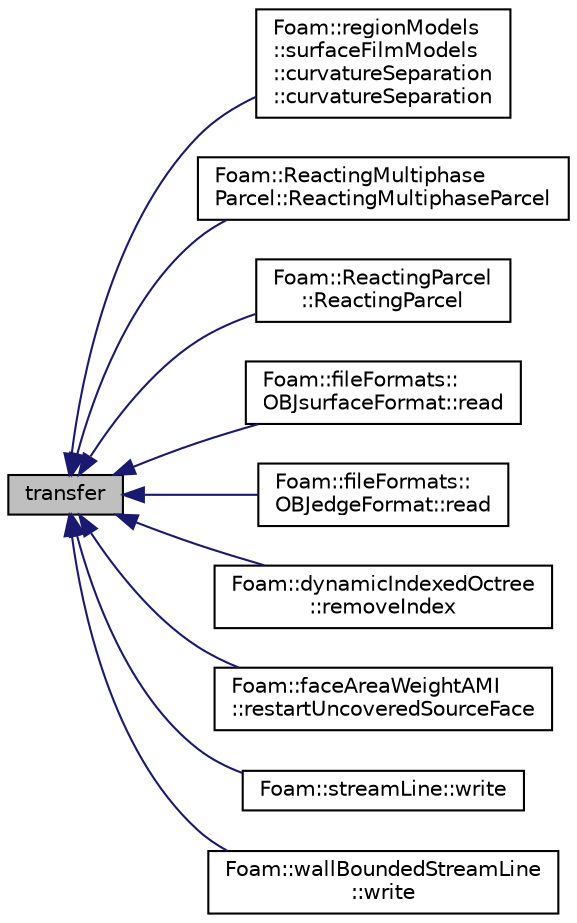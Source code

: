 digraph "transfer"
{
  bgcolor="transparent";
  edge [fontname="Helvetica",fontsize="10",labelfontname="Helvetica",labelfontsize="10"];
  node [fontname="Helvetica",fontsize="10",shape=record];
  rankdir="LR";
  Node1 [label="transfer",height=0.2,width=0.4,color="black", fillcolor="grey75", style="filled", fontcolor="black"];
  Node1 -> Node2 [dir="back",color="midnightblue",fontsize="10",style="solid",fontname="Helvetica"];
  Node2 [label="Foam::regionModels\l::surfaceFilmModels\l::curvatureSeparation\l::curvatureSeparation",height=0.2,width=0.4,color="black",URL="$a00446.html#a9222f6abd6732386986265a43f56ea30",tooltip="Construct from surface film model. "];
  Node1 -> Node3 [dir="back",color="midnightblue",fontsize="10",style="solid",fontname="Helvetica"];
  Node3 [label="Foam::ReactingMultiphase\lParcel::ReactingMultiphaseParcel",height=0.2,width=0.4,color="black",URL="$a02085.html#a04205eded2d7ecc1493b1871f9fbfe28",tooltip="Construct from Istream. "];
  Node1 -> Node4 [dir="back",color="midnightblue",fontsize="10",style="solid",fontname="Helvetica"];
  Node4 [label="Foam::ReactingParcel\l::ReactingParcel",height=0.2,width=0.4,color="black",URL="$a02090.html#a428c50f224d33654153d31ec3b3df817",tooltip="Construct from Istream. "];
  Node1 -> Node5 [dir="back",color="midnightblue",fontsize="10",style="solid",fontname="Helvetica"];
  Node5 [label="Foam::fileFormats::\lOBJsurfaceFormat::read",height=0.2,width=0.4,color="black",URL="$a01691.html#a464ebd67acbdff0014d4dae69e3ec4be",tooltip="Read from file. "];
  Node1 -> Node6 [dir="back",color="midnightblue",fontsize="10",style="solid",fontname="Helvetica"];
  Node6 [label="Foam::fileFormats::\lOBJedgeFormat::read",height=0.2,width=0.4,color="black",URL="$a01689.html#a464ebd67acbdff0014d4dae69e3ec4be",tooltip="Read from file. "];
  Node1 -> Node7 [dir="back",color="midnightblue",fontsize="10",style="solid",fontname="Helvetica"];
  Node7 [label="Foam::dynamicIndexedOctree\l::removeIndex",height=0.2,width=0.4,color="black",URL="$a00600.html#a60abf08de416a5775d9b14e3e0cb118a"];
  Node1 -> Node8 [dir="back",color="midnightblue",fontsize="10",style="solid",fontname="Helvetica"];
  Node8 [label="Foam::faceAreaWeightAMI\l::restartUncoveredSourceFace",height=0.2,width=0.4,color="black",URL="$a00718.html#ab8d201787596bb305b4f7fa6b0042fec",tooltip="Attempt to re-evaluate source faces that have not been included. "];
  Node1 -> Node9 [dir="back",color="midnightblue",fontsize="10",style="solid",fontname="Helvetica"];
  Node9 [label="Foam::streamLine::write",height=0.2,width=0.4,color="black",URL="$a02452.html#aac759501cf6c7895a70eecbef0226ae1",tooltip="Calculate the field average data and write. "];
  Node1 -> Node10 [dir="back",color="midnightblue",fontsize="10",style="solid",fontname="Helvetica"];
  Node10 [label="Foam::wallBoundedStreamLine\l::write",height=0.2,width=0.4,color="black",URL="$a02825.html#aac759501cf6c7895a70eecbef0226ae1",tooltip="Calculate the field average data and write. "];
}

